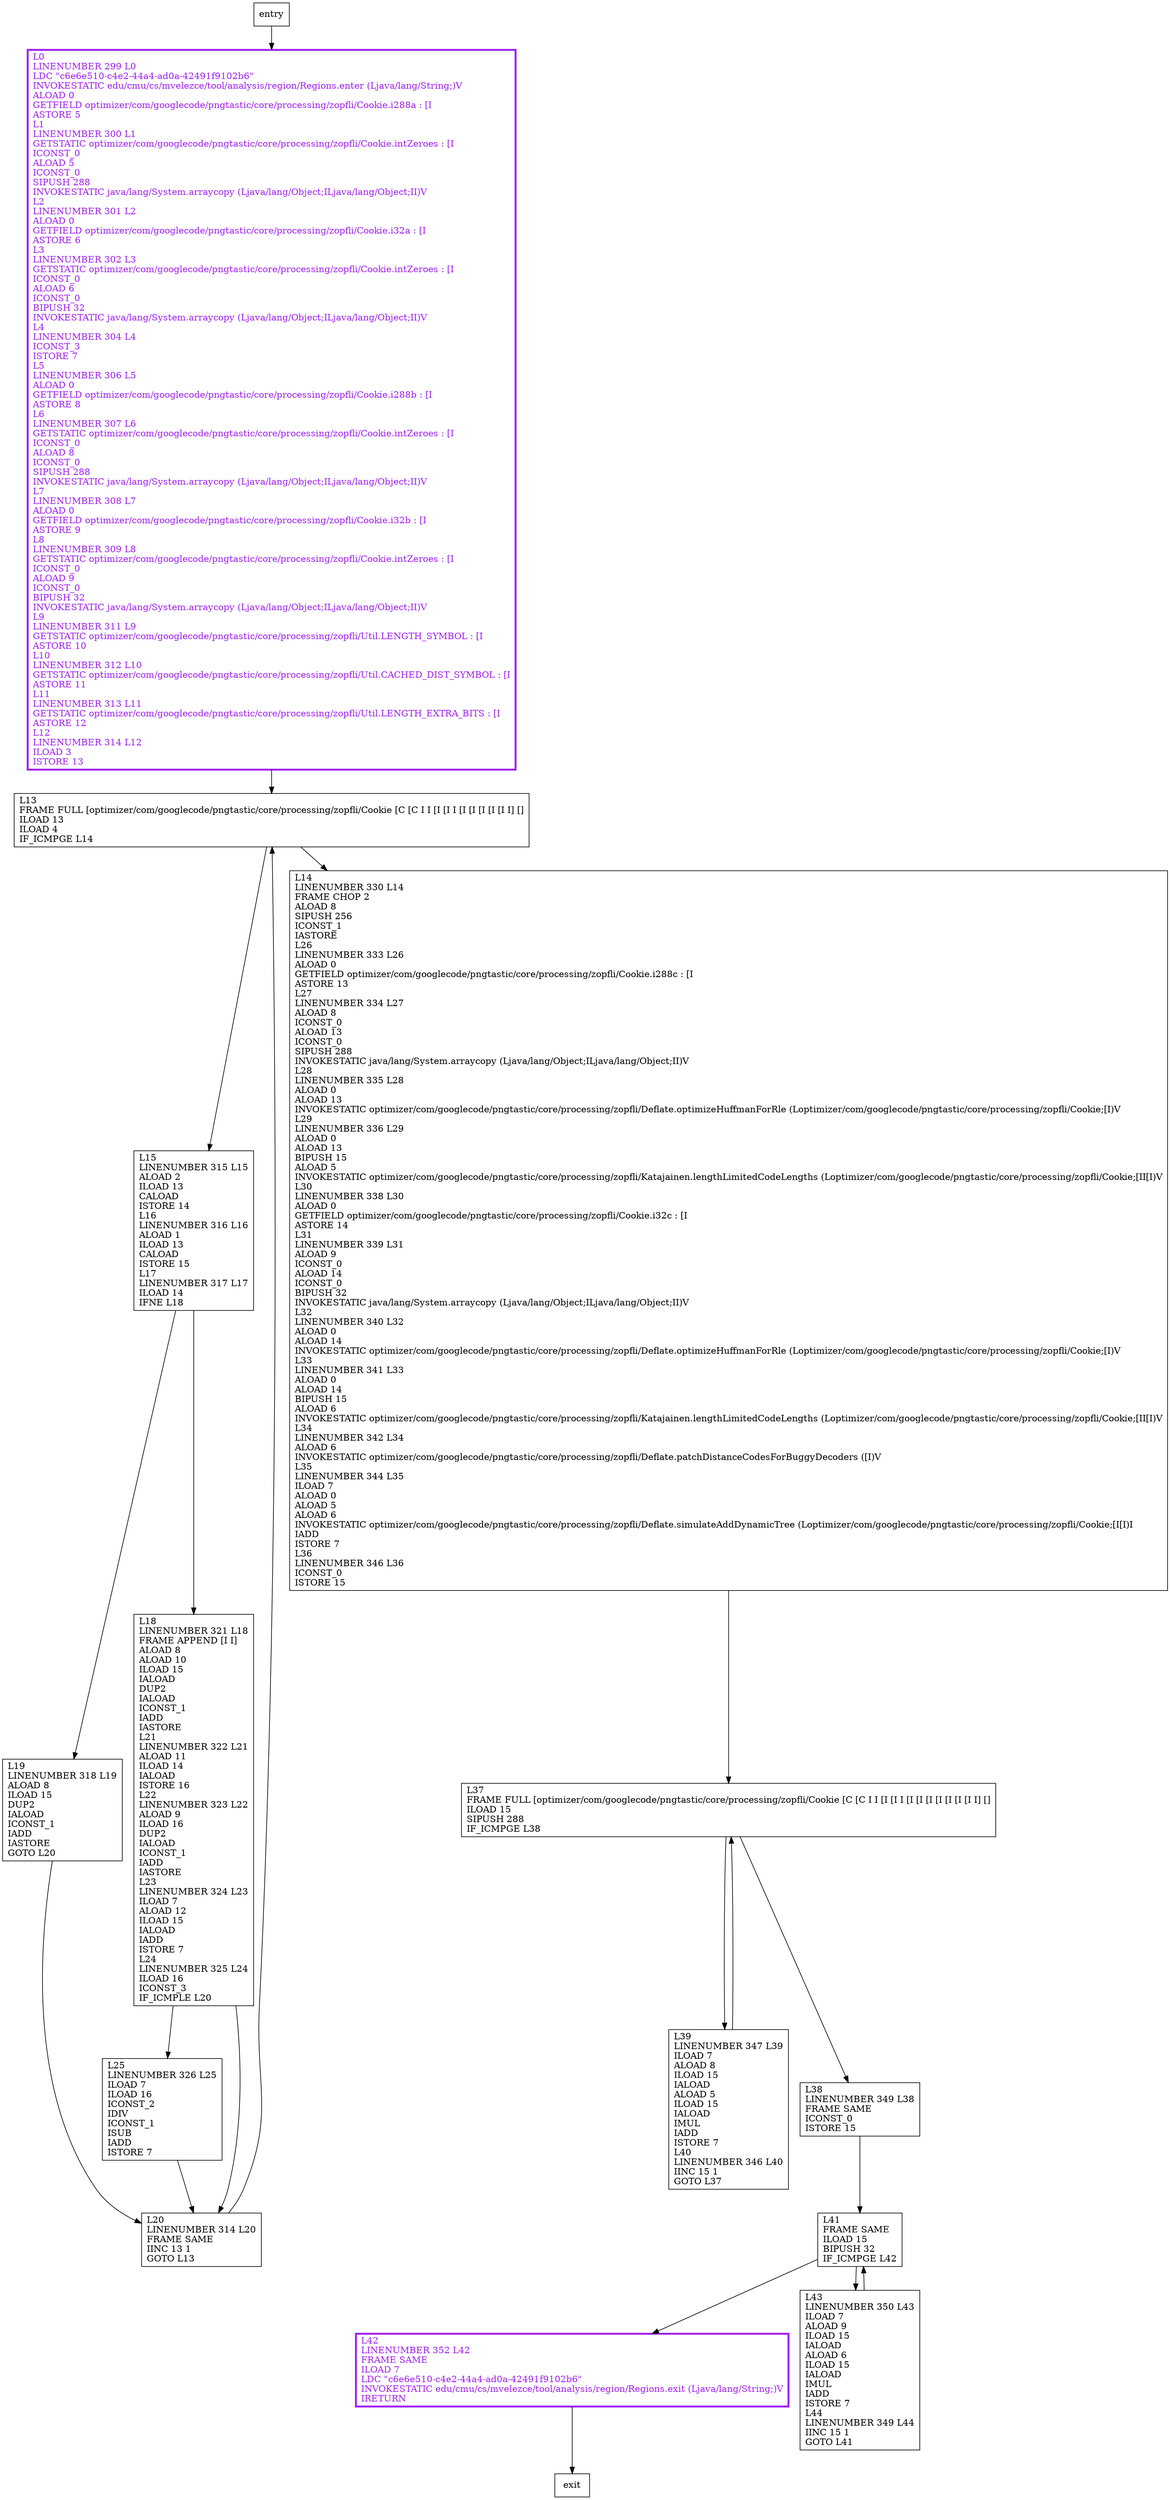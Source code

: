 digraph calculateBlockSize {
node [shape=record];
1927776715 [label="L13\lFRAME FULL [optimizer/com/googlecode/pngtastic/core/processing/zopfli/Cookie [C [C I I [I [I I [I [I [I [I [I I] []\lILOAD 13\lILOAD 4\lIF_ICMPGE L14\l"];
1124288521 [label="L39\lLINENUMBER 347 L39\lILOAD 7\lALOAD 8\lILOAD 15\lIALOAD\lALOAD 5\lILOAD 15\lIALOAD\lIMUL\lIADD\lISTORE 7\lL40\lLINENUMBER 346 L40\lIINC 15 1\lGOTO L37\l"];
827843776 [label="L19\lLINENUMBER 318 L19\lALOAD 8\lILOAD 15\lDUP2\lIALOAD\lICONST_1\lIADD\lIASTORE\lGOTO L20\l"];
2081952435 [label="L38\lLINENUMBER 349 L38\lFRAME SAME\lICONST_0\lISTORE 15\l"];
1689717017 [label="L15\lLINENUMBER 315 L15\lALOAD 2\lILOAD 13\lCALOAD\lISTORE 14\lL16\lLINENUMBER 316 L16\lALOAD 1\lILOAD 13\lCALOAD\lISTORE 15\lL17\lLINENUMBER 317 L17\lILOAD 14\lIFNE L18\l"];
971404566 [label="L37\lFRAME FULL [optimizer/com/googlecode/pngtastic/core/processing/zopfli/Cookie [C [C I I [I [I I [I [I [I [I [I [I [I I] []\lILOAD 15\lSIPUSH 288\lIF_ICMPGE L38\l"];
313149846 [label="L41\lFRAME SAME\lILOAD 15\lBIPUSH 32\lIF_ICMPGE L42\l"];
1856643544 [label="L20\lLINENUMBER 314 L20\lFRAME SAME\lIINC 13 1\lGOTO L13\l"];
1996556848 [label="L42\lLINENUMBER 352 L42\lFRAME SAME\lILOAD 7\lLDC \"c6e6e510-c4e2-44a4-ad0a-42491f9102b6\"\lINVOKESTATIC edu/cmu/cs/mvelezce/tool/analysis/region/Regions.exit (Ljava/lang/String;)V\lIRETURN\l"];
1269826537 [label="L43\lLINENUMBER 350 L43\lILOAD 7\lALOAD 9\lILOAD 15\lIALOAD\lALOAD 6\lILOAD 15\lIALOAD\lIMUL\lIADD\lISTORE 7\lL44\lLINENUMBER 349 L44\lIINC 15 1\lGOTO L41\l"];
1311884268 [label="L18\lLINENUMBER 321 L18\lFRAME APPEND [I I]\lALOAD 8\lALOAD 10\lILOAD 15\lIALOAD\lDUP2\lIALOAD\lICONST_1\lIADD\lIASTORE\lL21\lLINENUMBER 322 L21\lALOAD 11\lILOAD 14\lIALOAD\lISTORE 16\lL22\lLINENUMBER 323 L22\lALOAD 9\lILOAD 16\lDUP2\lIALOAD\lICONST_1\lIADD\lIASTORE\lL23\lLINENUMBER 324 L23\lILOAD 7\lALOAD 12\lILOAD 15\lIALOAD\lIADD\lISTORE 7\lL24\lLINENUMBER 325 L24\lILOAD 16\lICONST_3\lIF_ICMPLE L20\l"];
847839957 [label="L25\lLINENUMBER 326 L25\lILOAD 7\lILOAD 16\lICONST_2\lIDIV\lICONST_1\lISUB\lIADD\lISTORE 7\l"];
1022130643 [label="L14\lLINENUMBER 330 L14\lFRAME CHOP 2\lALOAD 8\lSIPUSH 256\lICONST_1\lIASTORE\lL26\lLINENUMBER 333 L26\lALOAD 0\lGETFIELD optimizer/com/googlecode/pngtastic/core/processing/zopfli/Cookie.i288c : [I\lASTORE 13\lL27\lLINENUMBER 334 L27\lALOAD 8\lICONST_0\lALOAD 13\lICONST_0\lSIPUSH 288\lINVOKESTATIC java/lang/System.arraycopy (Ljava/lang/Object;ILjava/lang/Object;II)V\lL28\lLINENUMBER 335 L28\lALOAD 0\lALOAD 13\lINVOKESTATIC optimizer/com/googlecode/pngtastic/core/processing/zopfli/Deflate.optimizeHuffmanForRle (Loptimizer/com/googlecode/pngtastic/core/processing/zopfli/Cookie;[I)V\lL29\lLINENUMBER 336 L29\lALOAD 0\lALOAD 13\lBIPUSH 15\lALOAD 5\lINVOKESTATIC optimizer/com/googlecode/pngtastic/core/processing/zopfli/Katajainen.lengthLimitedCodeLengths (Loptimizer/com/googlecode/pngtastic/core/processing/zopfli/Cookie;[II[I)V\lL30\lLINENUMBER 338 L30\lALOAD 0\lGETFIELD optimizer/com/googlecode/pngtastic/core/processing/zopfli/Cookie.i32c : [I\lASTORE 14\lL31\lLINENUMBER 339 L31\lALOAD 9\lICONST_0\lALOAD 14\lICONST_0\lBIPUSH 32\lINVOKESTATIC java/lang/System.arraycopy (Ljava/lang/Object;ILjava/lang/Object;II)V\lL32\lLINENUMBER 340 L32\lALOAD 0\lALOAD 14\lINVOKESTATIC optimizer/com/googlecode/pngtastic/core/processing/zopfli/Deflate.optimizeHuffmanForRle (Loptimizer/com/googlecode/pngtastic/core/processing/zopfli/Cookie;[I)V\lL33\lLINENUMBER 341 L33\lALOAD 0\lALOAD 14\lBIPUSH 15\lALOAD 6\lINVOKESTATIC optimizer/com/googlecode/pngtastic/core/processing/zopfli/Katajainen.lengthLimitedCodeLengths (Loptimizer/com/googlecode/pngtastic/core/processing/zopfli/Cookie;[II[I)V\lL34\lLINENUMBER 342 L34\lALOAD 6\lINVOKESTATIC optimizer/com/googlecode/pngtastic/core/processing/zopfli/Deflate.patchDistanceCodesForBuggyDecoders ([I)V\lL35\lLINENUMBER 344 L35\lILOAD 7\lALOAD 0\lALOAD 5\lALOAD 6\lINVOKESTATIC optimizer/com/googlecode/pngtastic/core/processing/zopfli/Deflate.simulateAddDynamicTree (Loptimizer/com/googlecode/pngtastic/core/processing/zopfli/Cookie;[I[I)I\lIADD\lISTORE 7\lL36\lLINENUMBER 346 L36\lICONST_0\lISTORE 15\l"];
1642319693 [label="L0\lLINENUMBER 299 L0\lLDC \"c6e6e510-c4e2-44a4-ad0a-42491f9102b6\"\lINVOKESTATIC edu/cmu/cs/mvelezce/tool/analysis/region/Regions.enter (Ljava/lang/String;)V\lALOAD 0\lGETFIELD optimizer/com/googlecode/pngtastic/core/processing/zopfli/Cookie.i288a : [I\lASTORE 5\lL1\lLINENUMBER 300 L1\lGETSTATIC optimizer/com/googlecode/pngtastic/core/processing/zopfli/Cookie.intZeroes : [I\lICONST_0\lALOAD 5\lICONST_0\lSIPUSH 288\lINVOKESTATIC java/lang/System.arraycopy (Ljava/lang/Object;ILjava/lang/Object;II)V\lL2\lLINENUMBER 301 L2\lALOAD 0\lGETFIELD optimizer/com/googlecode/pngtastic/core/processing/zopfli/Cookie.i32a : [I\lASTORE 6\lL3\lLINENUMBER 302 L3\lGETSTATIC optimizer/com/googlecode/pngtastic/core/processing/zopfli/Cookie.intZeroes : [I\lICONST_0\lALOAD 6\lICONST_0\lBIPUSH 32\lINVOKESTATIC java/lang/System.arraycopy (Ljava/lang/Object;ILjava/lang/Object;II)V\lL4\lLINENUMBER 304 L4\lICONST_3\lISTORE 7\lL5\lLINENUMBER 306 L5\lALOAD 0\lGETFIELD optimizer/com/googlecode/pngtastic/core/processing/zopfli/Cookie.i288b : [I\lASTORE 8\lL6\lLINENUMBER 307 L6\lGETSTATIC optimizer/com/googlecode/pngtastic/core/processing/zopfli/Cookie.intZeroes : [I\lICONST_0\lALOAD 8\lICONST_0\lSIPUSH 288\lINVOKESTATIC java/lang/System.arraycopy (Ljava/lang/Object;ILjava/lang/Object;II)V\lL7\lLINENUMBER 308 L7\lALOAD 0\lGETFIELD optimizer/com/googlecode/pngtastic/core/processing/zopfli/Cookie.i32b : [I\lASTORE 9\lL8\lLINENUMBER 309 L8\lGETSTATIC optimizer/com/googlecode/pngtastic/core/processing/zopfli/Cookie.intZeroes : [I\lICONST_0\lALOAD 9\lICONST_0\lBIPUSH 32\lINVOKESTATIC java/lang/System.arraycopy (Ljava/lang/Object;ILjava/lang/Object;II)V\lL9\lLINENUMBER 311 L9\lGETSTATIC optimizer/com/googlecode/pngtastic/core/processing/zopfli/Util.LENGTH_SYMBOL : [I\lASTORE 10\lL10\lLINENUMBER 312 L10\lGETSTATIC optimizer/com/googlecode/pngtastic/core/processing/zopfli/Util.CACHED_DIST_SYMBOL : [I\lASTORE 11\lL11\lLINENUMBER 313 L11\lGETSTATIC optimizer/com/googlecode/pngtastic/core/processing/zopfli/Util.LENGTH_EXTRA_BITS : [I\lASTORE 12\lL12\lLINENUMBER 314 L12\lILOAD 3\lISTORE 13\l"];
entry;
exit;
1927776715 -> 1689717017;
1927776715 -> 1022130643;
1124288521 -> 971404566;
entry -> 1642319693;
827843776 -> 1856643544;
2081952435 -> 313149846;
1689717017 -> 827843776;
1689717017 -> 1311884268;
971404566 -> 2081952435;
971404566 -> 1124288521;
313149846 -> 1996556848;
313149846 -> 1269826537;
1856643544 -> 1927776715;
1996556848 -> exit;
1269826537 -> 313149846;
1311884268 -> 1856643544;
1311884268 -> 847839957;
847839957 -> 1856643544;
1022130643 -> 971404566;
1642319693 -> 1927776715;
1996556848[fontcolor="purple", penwidth=3, color="purple"];
1642319693[fontcolor="purple", penwidth=3, color="purple"];
}

